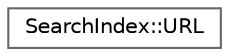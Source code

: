digraph "Graphical Class Hierarchy"
{
 // INTERACTIVE_SVG=YES
 // LATEX_PDF_SIZE
  bgcolor="transparent";
  edge [fontname=Helvetica,fontsize=10,labelfontname=Helvetica,labelfontsize=10];
  node [fontname=Helvetica,fontsize=10,shape=box,height=0.2,width=0.4];
  rankdir="LR";
  Node0 [label="SearchIndex::URL",height=0.2,width=0.4,color="grey40", fillcolor="white", style="filled",URL="$d6/dc5/struct_search_index_1_1_u_r_l.html",tooltip=" "];
}
